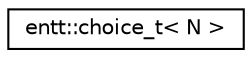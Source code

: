 digraph "Graphical Class Hierarchy"
{
 // LATEX_PDF_SIZE
  edge [fontname="Helvetica",fontsize="10",labelfontname="Helvetica",labelfontsize="10"];
  node [fontname="Helvetica",fontsize="10",shape=record];
  rankdir="LR";
  Node0 [label="entt::choice_t\< N \>",height=0.2,width=0.4,color="black", fillcolor="white", style="filled",URL="$structentt_1_1choice__t.html",tooltip="Utility class to disambiguate overloaded functions."];
}

